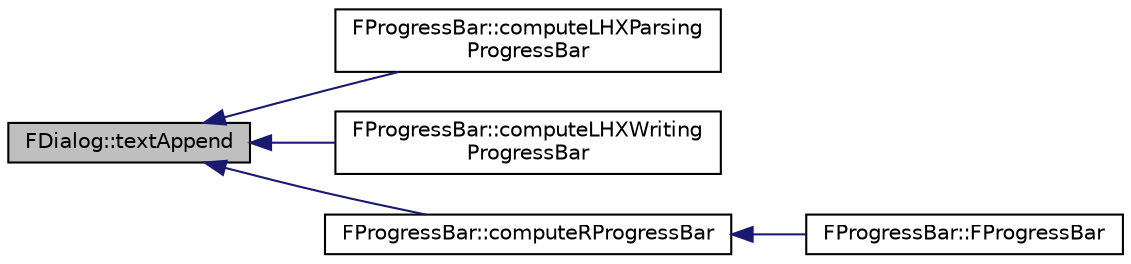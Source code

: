 digraph "FDialog::textAppend"
{
 // INTERACTIVE_SVG=YES
  edge [fontname="Helvetica",fontsize="10",labelfontname="Helvetica",labelfontsize="10"];
  node [fontname="Helvetica",fontsize="10",shape=record];
  rankdir="LR";
  Node4 [label="FDialog::textAppend",height=0.2,width=0.4,color="black", fillcolor="grey75", style="filled", fontcolor="black"];
  Node4 -> Node5 [dir="back",color="midnightblue",fontsize="10",style="solid",fontname="Helvetica"];
  Node5 [label="FProgressBar::computeLHXParsing\lProgressBar",height=0.2,width=0.4,color="black", fillcolor="white", style="filled",URL="$class_f_progress_bar.html#a0364279e74c7261bd6341ab9604b4ec1"];
  Node4 -> Node6 [dir="back",color="midnightblue",fontsize="10",style="solid",fontname="Helvetica"];
  Node6 [label="FProgressBar::computeLHXWriting\lProgressBar",height=0.2,width=0.4,color="black", fillcolor="white", style="filled",URL="$class_f_progress_bar.html#a8567ccfc4904fb5f13536fd1fa7cbd21"];
  Node4 -> Node7 [dir="back",color="midnightblue",fontsize="10",style="solid",fontname="Helvetica"];
  Node7 [label="FProgressBar::computeRProgressBar",height=0.2,width=0.4,color="black", fillcolor="white", style="filled",URL="$class_f_progress_bar.html#a5d06800db89a87a26585b9eaa1a28e7f"];
  Node7 -> Node8 [dir="back",color="midnightblue",fontsize="10",style="solid",fontname="Helvetica"];
  Node8 [label="FProgressBar::FProgressBar",height=0.2,width=0.4,color="black", fillcolor="white", style="filled",URL="$class_f_progress_bar.html#aa2508460ae10be3602b3666b18e71a28"];
}
